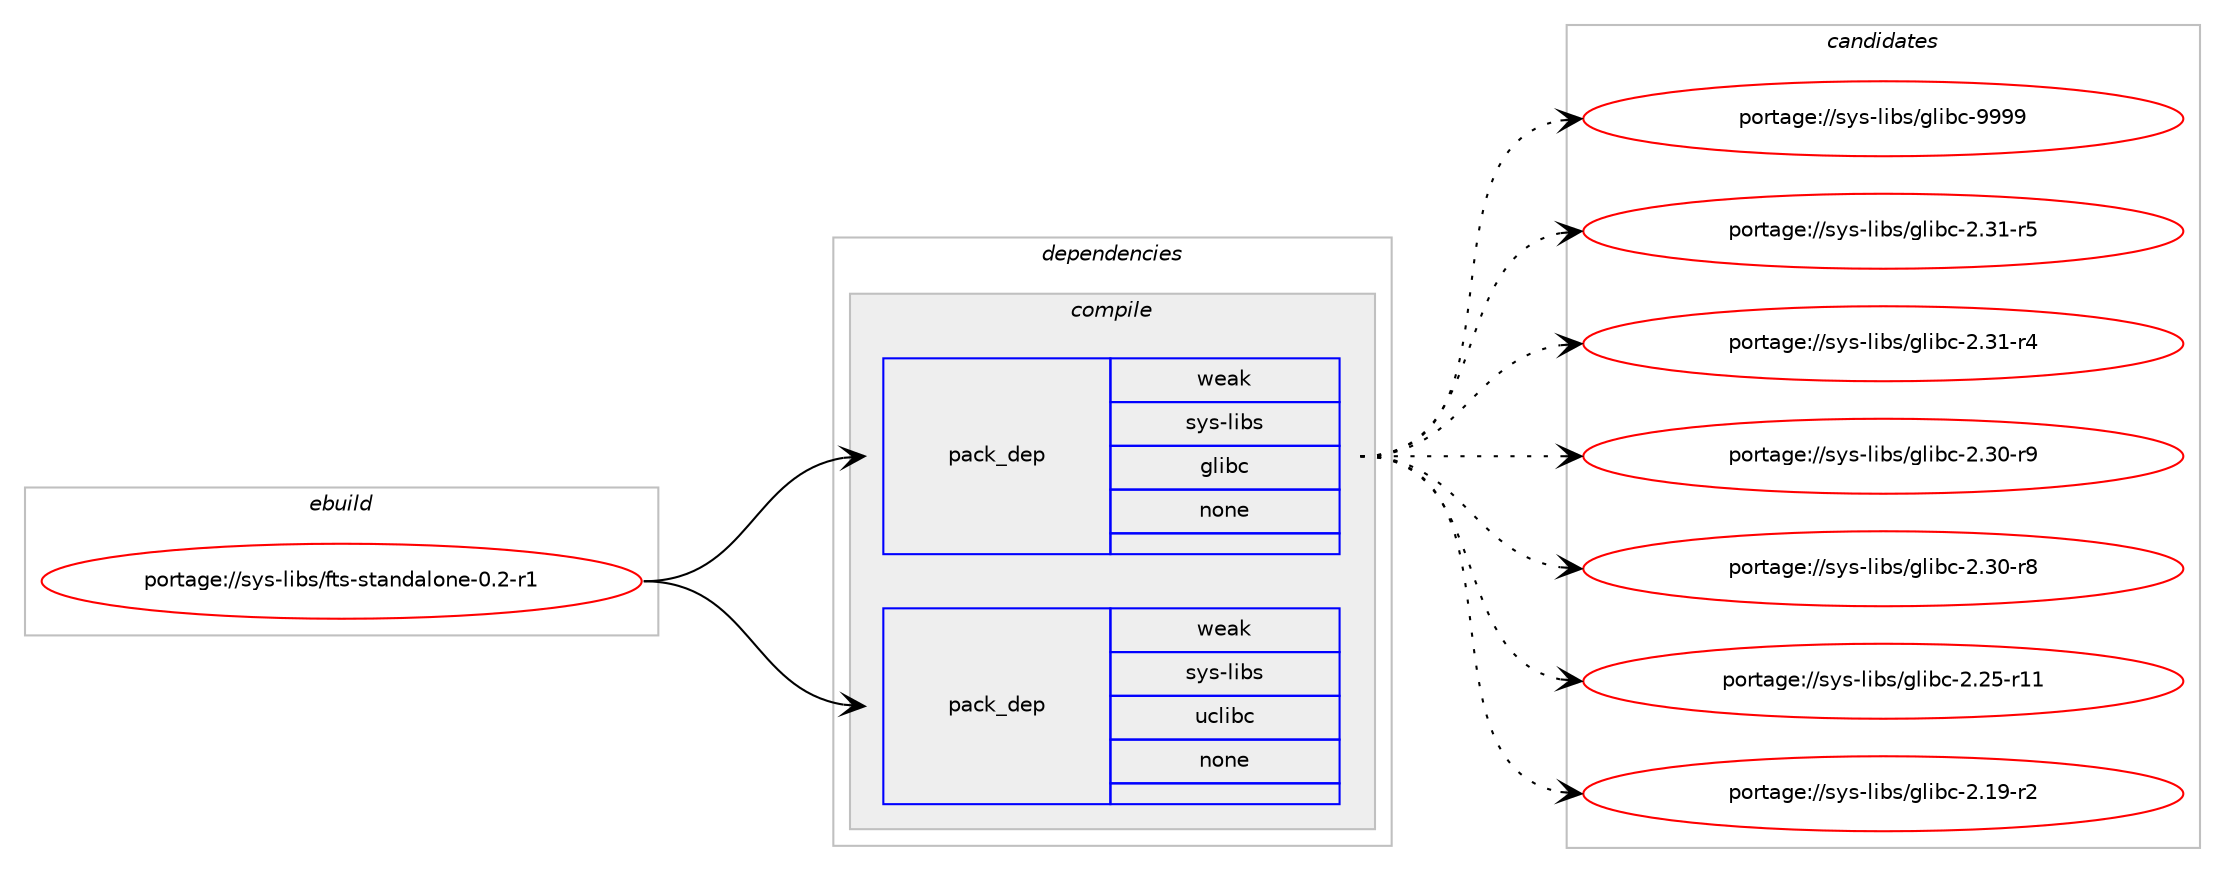 digraph prolog {

# *************
# Graph options
# *************

newrank=true;
concentrate=true;
compound=true;
graph [rankdir=LR,fontname=Helvetica,fontsize=10,ranksep=1.5];#, ranksep=2.5, nodesep=0.2];
edge  [arrowhead=vee];
node  [fontname=Helvetica,fontsize=10];

# **********
# The ebuild
# **********

subgraph cluster_leftcol {
color=gray;
rank=same;
label=<<i>ebuild</i>>;
id [label="portage://sys-libs/fts-standalone-0.2-r1", color=red, width=4, href="../sys-libs/fts-standalone-0.2-r1.svg"];
}

# ****************
# The dependencies
# ****************

subgraph cluster_midcol {
color=gray;
label=<<i>dependencies</i>>;
subgraph cluster_compile {
fillcolor="#eeeeee";
style=filled;
label=<<i>compile</i>>;
subgraph pack2084 {
dependency2415 [label=<<TABLE BORDER="0" CELLBORDER="1" CELLSPACING="0" CELLPADDING="4" WIDTH="220"><TR><TD ROWSPAN="6" CELLPADDING="30">pack_dep</TD></TR><TR><TD WIDTH="110">weak</TD></TR><TR><TD>sys-libs</TD></TR><TR><TD>glibc</TD></TR><TR><TD>none</TD></TR><TR><TD></TD></TR></TABLE>>, shape=none, color=blue];
}
id:e -> dependency2415:w [weight=20,style="solid",arrowhead="vee"];
subgraph pack2085 {
dependency2416 [label=<<TABLE BORDER="0" CELLBORDER="1" CELLSPACING="0" CELLPADDING="4" WIDTH="220"><TR><TD ROWSPAN="6" CELLPADDING="30">pack_dep</TD></TR><TR><TD WIDTH="110">weak</TD></TR><TR><TD>sys-libs</TD></TR><TR><TD>uclibc</TD></TR><TR><TD>none</TD></TR><TR><TD></TD></TR></TABLE>>, shape=none, color=blue];
}
id:e -> dependency2416:w [weight=20,style="solid",arrowhead="vee"];
}
subgraph cluster_compileandrun {
fillcolor="#eeeeee";
style=filled;
label=<<i>compile and run</i>>;
}
subgraph cluster_run {
fillcolor="#eeeeee";
style=filled;
label=<<i>run</i>>;
}
}

# **************
# The candidates
# **************

subgraph cluster_choices {
rank=same;
color=gray;
label=<<i>candidates</i>>;

subgraph choice2084 {
color=black;
nodesep=1;
choice11512111545108105981154710310810598994557575757 [label="portage://sys-libs/glibc-9999", color=red, width=4,href="../sys-libs/glibc-9999.svg"];
choice115121115451081059811547103108105989945504651494511453 [label="portage://sys-libs/glibc-2.31-r5", color=red, width=4,href="../sys-libs/glibc-2.31-r5.svg"];
choice115121115451081059811547103108105989945504651494511452 [label="portage://sys-libs/glibc-2.31-r4", color=red, width=4,href="../sys-libs/glibc-2.31-r4.svg"];
choice115121115451081059811547103108105989945504651484511457 [label="portage://sys-libs/glibc-2.30-r9", color=red, width=4,href="../sys-libs/glibc-2.30-r9.svg"];
choice115121115451081059811547103108105989945504651484511456 [label="portage://sys-libs/glibc-2.30-r8", color=red, width=4,href="../sys-libs/glibc-2.30-r8.svg"];
choice11512111545108105981154710310810598994550465053451144949 [label="portage://sys-libs/glibc-2.25-r11", color=red, width=4,href="../sys-libs/glibc-2.25-r11.svg"];
choice115121115451081059811547103108105989945504649574511450 [label="portage://sys-libs/glibc-2.19-r2", color=red, width=4,href="../sys-libs/glibc-2.19-r2.svg"];
dependency2415:e -> choice11512111545108105981154710310810598994557575757:w [style=dotted,weight="100"];
dependency2415:e -> choice115121115451081059811547103108105989945504651494511453:w [style=dotted,weight="100"];
dependency2415:e -> choice115121115451081059811547103108105989945504651494511452:w [style=dotted,weight="100"];
dependency2415:e -> choice115121115451081059811547103108105989945504651484511457:w [style=dotted,weight="100"];
dependency2415:e -> choice115121115451081059811547103108105989945504651484511456:w [style=dotted,weight="100"];
dependency2415:e -> choice11512111545108105981154710310810598994550465053451144949:w [style=dotted,weight="100"];
dependency2415:e -> choice115121115451081059811547103108105989945504649574511450:w [style=dotted,weight="100"];
}
subgraph choice2085 {
color=black;
nodesep=1;
}
}

}
